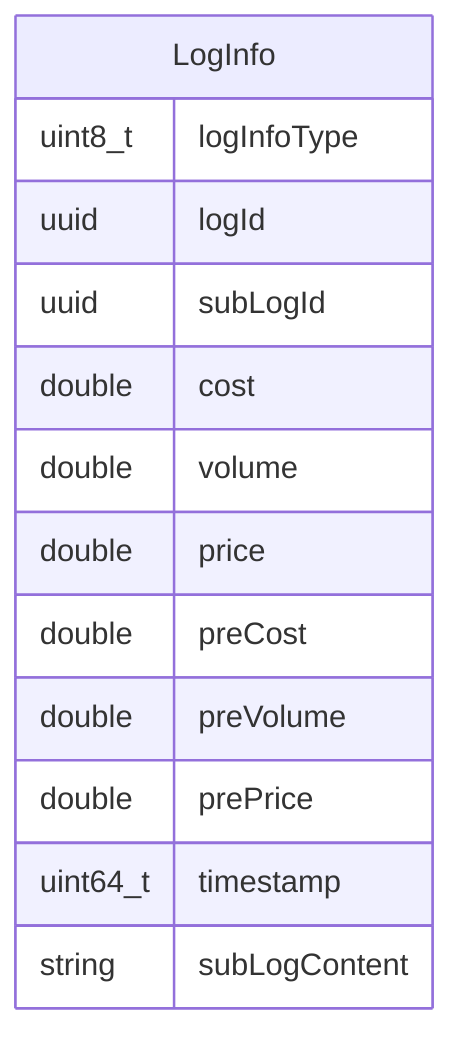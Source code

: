 erDiagram

    LogInfo {
    uint8_t logInfoType
    uuid logId 
    uuid subLogId

    double cost
    double volume
    double price
    
    double preCost
    double preVolume
    double prePrice

    uint64_t timestamp
    string subLogContent

    }